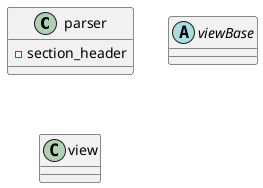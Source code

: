 @startuml decompiler

class parser{
    -section_header
}

abstract class viewBase{
    
}

class view{

}

